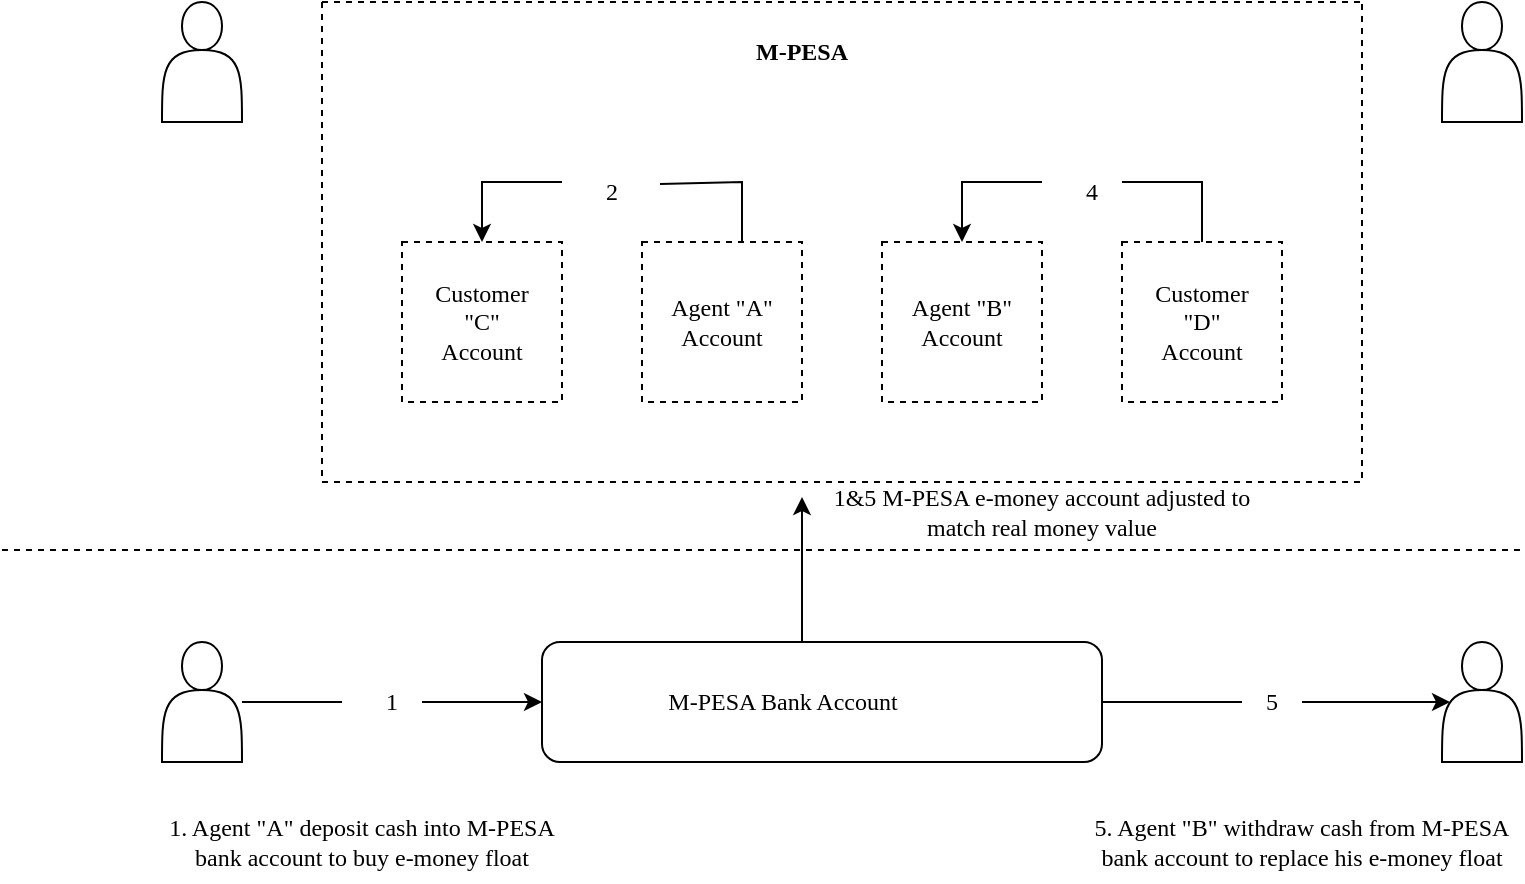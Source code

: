 <mxfile version="16.6.2" type="github">
  <diagram id="eTeOLuo56mxKcvvQQfVn" name="Page-1">
    <mxGraphModel dx="782" dy="420" grid="1" gridSize="10" guides="1" tooltips="1" connect="1" arrows="1" fold="1" page="1" pageScale="1" pageWidth="850" pageHeight="1100" math="0" shadow="0">
      <root>
        <mxCell id="0" />
        <mxCell id="1" parent="0" />
        <mxCell id="AAWGIZFg6NjX5eT5rz1d-1" value="" style="shape=actor;whiteSpace=wrap;html=1;" vertex="1" parent="1">
          <mxGeometry x="80" y="40" width="40" height="60" as="geometry" />
        </mxCell>
        <mxCell id="AAWGIZFg6NjX5eT5rz1d-2" value="" style="shape=actor;whiteSpace=wrap;html=1;" vertex="1" parent="1">
          <mxGeometry x="720" y="40" width="40" height="60" as="geometry" />
        </mxCell>
        <mxCell id="AAWGIZFg6NjX5eT5rz1d-3" value="" style="shape=actor;whiteSpace=wrap;html=1;" vertex="1" parent="1">
          <mxGeometry x="80" y="360" width="40" height="60" as="geometry" />
        </mxCell>
        <mxCell id="AAWGIZFg6NjX5eT5rz1d-4" value="" style="shape=actor;whiteSpace=wrap;html=1;" vertex="1" parent="1">
          <mxGeometry x="720" y="360" width="40" height="60" as="geometry" />
        </mxCell>
        <mxCell id="AAWGIZFg6NjX5eT5rz1d-14" value="" style="line;strokeWidth=1;fillColor=none;align=left;verticalAlign=middle;spacingTop=-1;spacingLeft=3;spacingRight=3;rotatable=0;labelPosition=right;points=[];portConstraint=eastwest;fontFamily=Times New Roman;dashed=1;" vertex="1" parent="1">
          <mxGeometry y="310" width="760" height="8" as="geometry" />
        </mxCell>
        <mxCell id="AAWGIZFg6NjX5eT5rz1d-16" value="" style="rounded=1;whiteSpace=wrap;html=1;fontFamily=Times New Roman;" vertex="1" parent="1">
          <mxGeometry x="270" y="360" width="280" height="60" as="geometry" />
        </mxCell>
        <mxCell id="AAWGIZFg6NjX5eT5rz1d-17" value="M-PESA Bank Account" style="text;html=1;strokeColor=none;fillColor=none;align=center;verticalAlign=middle;whiteSpace=wrap;rounded=0;fontFamily=Times New Roman;" vertex="1" parent="1">
          <mxGeometry x="322.5" y="375" width="135" height="30" as="geometry" />
        </mxCell>
        <mxCell id="AAWGIZFg6NjX5eT5rz1d-18" value="1" style="text;html=1;strokeColor=none;fillColor=none;align=center;verticalAlign=middle;whiteSpace=wrap;rounded=0;fontFamily=Times New Roman;" vertex="1" parent="1">
          <mxGeometry x="180" y="375" width="30" height="30" as="geometry" />
        </mxCell>
        <mxCell id="AAWGIZFg6NjX5eT5rz1d-20" value="" style="endArrow=none;html=1;rounded=0;fontFamily=Times New Roman;" edge="1" parent="1">
          <mxGeometry width="50" height="50" relative="1" as="geometry">
            <mxPoint x="120" y="390" as="sourcePoint" />
            <mxPoint x="170" y="390" as="targetPoint" />
            <Array as="points">
              <mxPoint x="150" y="390" />
            </Array>
          </mxGeometry>
        </mxCell>
        <mxCell id="AAWGIZFg6NjX5eT5rz1d-22" value="" style="endArrow=classic;html=1;rounded=0;fontFamily=Times New Roman;entryX=0;entryY=0.5;entryDx=0;entryDy=0;" edge="1" parent="1" target="AAWGIZFg6NjX5eT5rz1d-16">
          <mxGeometry width="50" height="50" relative="1" as="geometry">
            <mxPoint x="210" y="390" as="sourcePoint" />
            <mxPoint x="260" y="340" as="targetPoint" />
          </mxGeometry>
        </mxCell>
        <mxCell id="AAWGIZFg6NjX5eT5rz1d-23" value="" style="endArrow=none;html=1;rounded=0;fontFamily=Times New Roman;entryX=0;entryY=0.5;entryDx=0;entryDy=0;exitX=1;exitY=0.5;exitDx=0;exitDy=0;" edge="1" parent="1" source="AAWGIZFg6NjX5eT5rz1d-16" target="AAWGIZFg6NjX5eT5rz1d-19">
          <mxGeometry width="50" height="50" relative="1" as="geometry">
            <mxPoint x="530" y="390" as="sourcePoint" />
            <mxPoint x="590" y="395" as="targetPoint" />
          </mxGeometry>
        </mxCell>
        <mxCell id="AAWGIZFg6NjX5eT5rz1d-24" value="" style="endArrow=classic;html=1;rounded=0;fontFamily=Times New Roman;startArrow=none;entryX=0.1;entryY=0.5;entryDx=0;entryDy=0;entryPerimeter=0;" edge="1" parent="1" target="AAWGIZFg6NjX5eT5rz1d-4">
          <mxGeometry width="50" height="50" relative="1" as="geometry">
            <mxPoint x="650" y="390" as="sourcePoint" />
            <mxPoint x="670" y="390" as="targetPoint" />
          </mxGeometry>
        </mxCell>
        <mxCell id="AAWGIZFg6NjX5eT5rz1d-19" value="5" style="text;html=1;strokeColor=none;fillColor=none;align=center;verticalAlign=middle;whiteSpace=wrap;rounded=0;fontFamily=Times New Roman;" vertex="1" parent="1">
          <mxGeometry x="620" y="375" width="30" height="30" as="geometry" />
        </mxCell>
        <mxCell id="AAWGIZFg6NjX5eT5rz1d-25" value="" style="endArrow=none;html=1;rounded=0;fontFamily=Times New Roman;" edge="1" parent="1" target="AAWGIZFg6NjX5eT5rz1d-19">
          <mxGeometry width="50" height="50" relative="1" as="geometry">
            <mxPoint x="620" y="400" as="sourcePoint" />
            <mxPoint x="670" y="400" as="targetPoint" />
          </mxGeometry>
        </mxCell>
        <mxCell id="AAWGIZFg6NjX5eT5rz1d-26" value="1. Agent &quot;A&quot; deposit cash into M-PESA bank account to buy e-money float" style="text;html=1;strokeColor=none;fillColor=none;align=center;verticalAlign=middle;whiteSpace=wrap;rounded=0;fontFamily=Times New Roman;" vertex="1" parent="1">
          <mxGeometry x="80" y="440" width="200" height="40" as="geometry" />
        </mxCell>
        <mxCell id="AAWGIZFg6NjX5eT5rz1d-27" value="5. Agent &quot;B&quot; withdraw cash from M-PESA bank account to replace his e-money float" style="text;html=1;strokeColor=none;fillColor=none;align=center;verticalAlign=middle;whiteSpace=wrap;rounded=0;fontFamily=Times New Roman;" vertex="1" parent="1">
          <mxGeometry x="540" y="440" width="220" height="40" as="geometry" />
        </mxCell>
        <mxCell id="AAWGIZFg6NjX5eT5rz1d-28" value="" style="endArrow=classic;html=1;rounded=0;fontFamily=Times New Roman;entryX=0;entryY=0.25;entryDx=0;entryDy=0;" edge="1" parent="1" target="AAWGIZFg6NjX5eT5rz1d-29">
          <mxGeometry width="50" height="50" relative="1" as="geometry">
            <mxPoint x="400" y="360" as="sourcePoint" />
            <mxPoint x="400" y="300" as="targetPoint" />
          </mxGeometry>
        </mxCell>
        <mxCell id="AAWGIZFg6NjX5eT5rz1d-29" value="1&amp;amp;5 M-PESA e-money account adjusted to match real money value" style="text;html=1;strokeColor=none;fillColor=none;align=center;verticalAlign=middle;whiteSpace=wrap;rounded=0;fontFamily=Times New Roman;" vertex="1" parent="1">
          <mxGeometry x="400" y="280" width="240" height="30" as="geometry" />
        </mxCell>
        <mxCell id="AAWGIZFg6NjX5eT5rz1d-33" value="" style="swimlane;startSize=0;fontFamily=Times New Roman;dashed=1;" vertex="1" parent="1">
          <mxGeometry x="160" y="40" width="520" height="240" as="geometry" />
        </mxCell>
        <mxCell id="AAWGIZFg6NjX5eT5rz1d-5" value="" style="whiteSpace=wrap;html=1;aspect=fixed;dashed=1;" vertex="1" parent="AAWGIZFg6NjX5eT5rz1d-33">
          <mxGeometry x="160" y="120" width="80" height="80" as="geometry" />
        </mxCell>
        <mxCell id="AAWGIZFg6NjX5eT5rz1d-10" value="Agent &quot;A&quot; Account" style="text;html=1;strokeColor=none;fillColor=none;align=center;verticalAlign=middle;whiteSpace=wrap;rounded=0;fontFamily=Times New Roman;" vertex="1" parent="AAWGIZFg6NjX5eT5rz1d-33">
          <mxGeometry x="170" y="145" width="60" height="30" as="geometry" />
        </mxCell>
        <mxCell id="AAWGIZFg6NjX5eT5rz1d-6" value="" style="whiteSpace=wrap;html=1;aspect=fixed;dashed=1;" vertex="1" parent="AAWGIZFg6NjX5eT5rz1d-33">
          <mxGeometry x="40" y="120" width="80" height="80" as="geometry" />
        </mxCell>
        <mxCell id="AAWGIZFg6NjX5eT5rz1d-9" value="&lt;font face=&quot;Times New Roman&quot;&gt;Customer &quot;C&quot; Account&lt;/font&gt;" style="text;html=1;strokeColor=none;fillColor=none;align=center;verticalAlign=middle;whiteSpace=wrap;rounded=0;" vertex="1" parent="AAWGIZFg6NjX5eT5rz1d-33">
          <mxGeometry x="50" y="135" width="60" height="50" as="geometry" />
        </mxCell>
        <mxCell id="AAWGIZFg6NjX5eT5rz1d-8" value="" style="whiteSpace=wrap;html=1;aspect=fixed;dashed=1;" vertex="1" parent="AAWGIZFg6NjX5eT5rz1d-33">
          <mxGeometry x="400" y="120" width="80" height="80" as="geometry" />
        </mxCell>
        <mxCell id="AAWGIZFg6NjX5eT5rz1d-7" value="" style="whiteSpace=wrap;html=1;aspect=fixed;dashed=1;" vertex="1" parent="AAWGIZFg6NjX5eT5rz1d-33">
          <mxGeometry x="280" y="120" width="80" height="80" as="geometry" />
        </mxCell>
        <mxCell id="AAWGIZFg6NjX5eT5rz1d-11" value="Agent &quot;B&quot; Account" style="text;html=1;strokeColor=none;fillColor=none;align=center;verticalAlign=middle;whiteSpace=wrap;rounded=0;fontFamily=Times New Roman;" vertex="1" parent="AAWGIZFg6NjX5eT5rz1d-33">
          <mxGeometry x="290" y="145" width="60" height="30" as="geometry" />
        </mxCell>
        <mxCell id="AAWGIZFg6NjX5eT5rz1d-12" value="Customer &quot;D&quot; Account" style="text;html=1;strokeColor=none;fillColor=none;align=center;verticalAlign=middle;whiteSpace=wrap;rounded=0;fontFamily=Times New Roman;" vertex="1" parent="AAWGIZFg6NjX5eT5rz1d-33">
          <mxGeometry x="410" y="140" width="60" height="40" as="geometry" />
        </mxCell>
        <mxCell id="AAWGIZFg6NjX5eT5rz1d-34" value="&lt;b&gt;M-PESA&lt;/b&gt;" style="text;html=1;strokeColor=none;fillColor=none;align=center;verticalAlign=middle;whiteSpace=wrap;rounded=0;fontFamily=Times New Roman;" vertex="1" parent="AAWGIZFg6NjX5eT5rz1d-33">
          <mxGeometry x="210" y="10" width="60" height="30" as="geometry" />
        </mxCell>
        <mxCell id="AAWGIZFg6NjX5eT5rz1d-38" value="2" style="text;html=1;strokeColor=none;fillColor=none;align=center;verticalAlign=middle;whiteSpace=wrap;rounded=0;dashed=1;fontFamily=Times New Roman;" vertex="1" parent="AAWGIZFg6NjX5eT5rz1d-33">
          <mxGeometry x="130" y="80" width="30" height="30" as="geometry" />
        </mxCell>
        <mxCell id="AAWGIZFg6NjX5eT5rz1d-40" value="" style="endArrow=classic;html=1;rounded=0;fontFamily=Times New Roman;entryX=0.5;entryY=0;entryDx=0;entryDy=0;" edge="1" parent="AAWGIZFg6NjX5eT5rz1d-33" target="AAWGIZFg6NjX5eT5rz1d-6">
          <mxGeometry width="50" height="50" relative="1" as="geometry">
            <mxPoint x="120" y="90" as="sourcePoint" />
            <mxPoint x="40" y="80" as="targetPoint" />
            <Array as="points">
              <mxPoint x="80" y="90" />
            </Array>
          </mxGeometry>
        </mxCell>
        <mxCell id="AAWGIZFg6NjX5eT5rz1d-42" value="4" style="text;html=1;strokeColor=none;fillColor=none;align=center;verticalAlign=middle;whiteSpace=wrap;rounded=0;dashed=1;fontFamily=Times New Roman;" vertex="1" parent="AAWGIZFg6NjX5eT5rz1d-33">
          <mxGeometry x="370" y="80" width="30" height="30" as="geometry" />
        </mxCell>
        <mxCell id="AAWGIZFg6NjX5eT5rz1d-37" value="" style="endArrow=none;html=1;rounded=0;fontFamily=Times New Roman;entryX=1.3;entryY=0.367;entryDx=0;entryDy=0;entryPerimeter=0;" edge="1" parent="1" target="AAWGIZFg6NjX5eT5rz1d-38">
          <mxGeometry width="50" height="50" relative="1" as="geometry">
            <mxPoint x="370" y="160" as="sourcePoint" />
            <mxPoint x="340" y="130" as="targetPoint" />
            <Array as="points">
              <mxPoint x="370" y="130" />
            </Array>
          </mxGeometry>
        </mxCell>
        <mxCell id="AAWGIZFg6NjX5eT5rz1d-41" value="" style="endArrow=none;html=1;rounded=0;fontFamily=Times New Roman;startArrow=none;" edge="1" parent="1" source="AAWGIZFg6NjX5eT5rz1d-42">
          <mxGeometry width="50" height="50" relative="1" as="geometry">
            <mxPoint x="600" y="160" as="sourcePoint" />
            <mxPoint x="560" y="130" as="targetPoint" />
            <Array as="points" />
          </mxGeometry>
        </mxCell>
        <mxCell id="AAWGIZFg6NjX5eT5rz1d-43" value="" style="endArrow=none;html=1;rounded=0;fontFamily=Times New Roman;" edge="1" parent="1">
          <mxGeometry width="50" height="50" relative="1" as="geometry">
            <mxPoint x="600" y="160" as="sourcePoint" />
            <mxPoint x="560" y="130" as="targetPoint" />
            <Array as="points">
              <mxPoint x="600" y="130" />
            </Array>
          </mxGeometry>
        </mxCell>
        <mxCell id="AAWGIZFg6NjX5eT5rz1d-44" value="" style="endArrow=classic;html=1;rounded=0;fontFamily=Times New Roman;entryX=0.5;entryY=0;entryDx=0;entryDy=0;" edge="1" parent="1" target="AAWGIZFg6NjX5eT5rz1d-7">
          <mxGeometry width="50" height="50" relative="1" as="geometry">
            <mxPoint x="520" y="130" as="sourcePoint" />
            <mxPoint x="570" y="90" as="targetPoint" />
            <Array as="points">
              <mxPoint x="480" y="130" />
            </Array>
          </mxGeometry>
        </mxCell>
      </root>
    </mxGraphModel>
  </diagram>
</mxfile>
